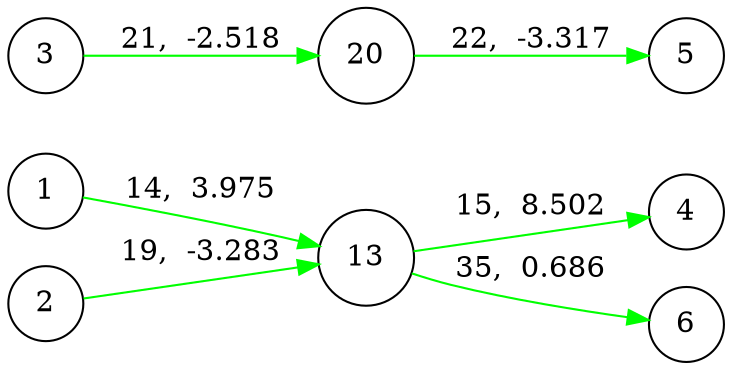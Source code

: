 digraph {
	rankdir=LR;
	node [shape=circle];
	1->13[color=green,label="14,  3.975",penwidth=1.0];
	2->13[color=green,label="19,  -3.283",penwidth=1.0];
	3->20[color=green,label="21,  -2.518",penwidth=1.0];
	{rank=same; 1, 2, 3}
	13->4[color=green,label="15,  8.502",penwidth=1.0];
	13->6[color=green,label="35,  0.686",penwidth=1.0];
	20->5[color=green,label="22,  -3.317",penwidth=1.0];
	{rank=same; 13, 20}
	{rank=same; 4, 5, 6}
}